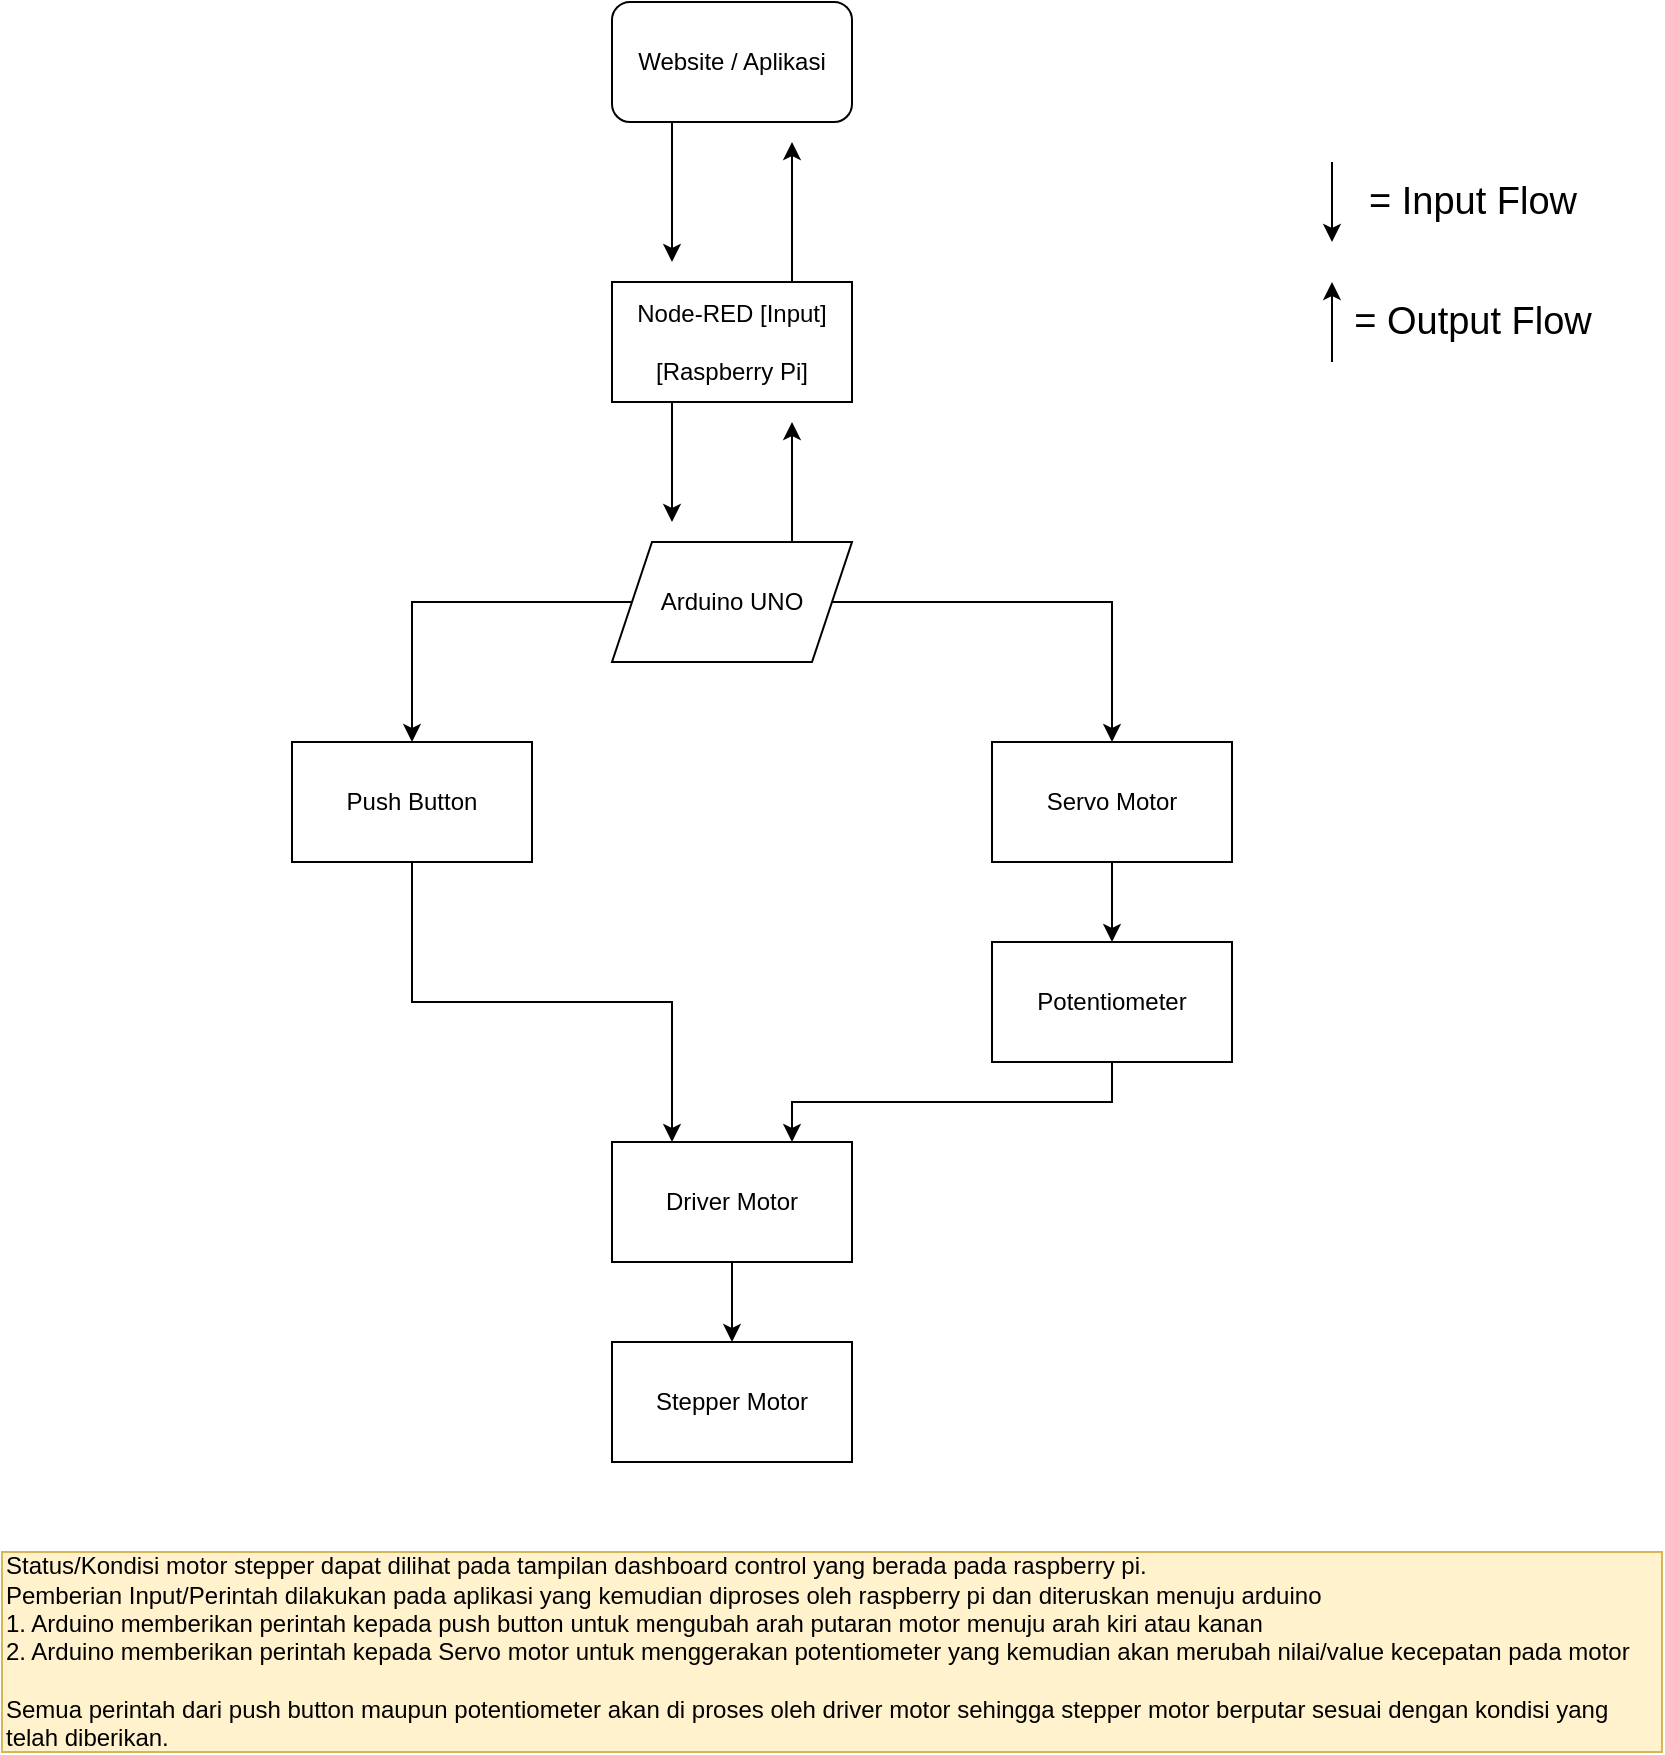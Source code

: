 <mxfile version="15.1.4" type="github">
  <diagram id="zKn1btXUY4NRSkQlBcXw" name="Page-1">
    <mxGraphModel dx="1221" dy="691" grid="1" gridSize="10" guides="1" tooltips="1" connect="1" arrows="1" fold="1" page="1" pageScale="1" pageWidth="850" pageHeight="1100" math="0" shadow="0">
      <root>
        <mxCell id="0" />
        <mxCell id="1" parent="0" />
        <mxCell id="_QcRZ-Q_KwPTVzpmB7S8-20" style="edgeStyle=orthogonalEdgeStyle;rounded=0;orthogonalLoop=1;jettySize=auto;html=1;exitX=0.25;exitY=1;exitDx=0;exitDy=0;" parent="1" source="_QcRZ-Q_KwPTVzpmB7S8-1" edge="1">
          <mxGeometry relative="1" as="geometry">
            <mxPoint x="350" y="340" as="targetPoint" />
          </mxGeometry>
        </mxCell>
        <mxCell id="_QcRZ-Q_KwPTVzpmB7S8-24" style="edgeStyle=orthogonalEdgeStyle;rounded=0;orthogonalLoop=1;jettySize=auto;html=1;exitX=0.75;exitY=0;exitDx=0;exitDy=0;" parent="1" source="_QcRZ-Q_KwPTVzpmB7S8-1" edge="1">
          <mxGeometry relative="1" as="geometry">
            <mxPoint x="410" y="150" as="targetPoint" />
          </mxGeometry>
        </mxCell>
        <mxCell id="_QcRZ-Q_KwPTVzpmB7S8-1" value="Node-RED [Input]&lt;br&gt;&lt;br&gt;[Raspberry Pi]" style="rounded=0;whiteSpace=wrap;html=1;" parent="1" vertex="1">
          <mxGeometry x="320" y="220" width="120" height="60" as="geometry" />
        </mxCell>
        <mxCell id="_QcRZ-Q_KwPTVzpmB7S8-23" style="edgeStyle=orthogonalEdgeStyle;rounded=0;orthogonalLoop=1;jettySize=auto;html=1;exitX=0.25;exitY=1;exitDx=0;exitDy=0;" parent="1" source="_QcRZ-Q_KwPTVzpmB7S8-2" edge="1">
          <mxGeometry relative="1" as="geometry">
            <mxPoint x="350" y="210" as="targetPoint" />
          </mxGeometry>
        </mxCell>
        <mxCell id="_QcRZ-Q_KwPTVzpmB7S8-2" value="Website / Aplikasi" style="rounded=1;whiteSpace=wrap;html=1;" parent="1" vertex="1">
          <mxGeometry x="320" y="80" width="120" height="60" as="geometry" />
        </mxCell>
        <mxCell id="_QcRZ-Q_KwPTVzpmB7S8-17" value="" style="edgeStyle=orthogonalEdgeStyle;rounded=0;orthogonalLoop=1;jettySize=auto;html=1;entryX=0.5;entryY=0;entryDx=0;entryDy=0;" parent="1" source="_QcRZ-Q_KwPTVzpmB7S8-3" target="_QcRZ-Q_KwPTVzpmB7S8-6" edge="1">
          <mxGeometry relative="1" as="geometry" />
        </mxCell>
        <mxCell id="_QcRZ-Q_KwPTVzpmB7S8-18" style="edgeStyle=orthogonalEdgeStyle;rounded=0;orthogonalLoop=1;jettySize=auto;html=1;exitX=1;exitY=0.5;exitDx=0;exitDy=0;" parent="1" source="_QcRZ-Q_KwPTVzpmB7S8-3" target="_QcRZ-Q_KwPTVzpmB7S8-4" edge="1">
          <mxGeometry relative="1" as="geometry" />
        </mxCell>
        <mxCell id="_QcRZ-Q_KwPTVzpmB7S8-19" style="edgeStyle=orthogonalEdgeStyle;rounded=0;orthogonalLoop=1;jettySize=auto;html=1;exitX=0.75;exitY=0;exitDx=0;exitDy=0;" parent="1" source="_QcRZ-Q_KwPTVzpmB7S8-3" edge="1">
          <mxGeometry relative="1" as="geometry">
            <mxPoint x="410" y="290" as="targetPoint" />
          </mxGeometry>
        </mxCell>
        <mxCell id="_QcRZ-Q_KwPTVzpmB7S8-3" value="Arduino UNO" style="shape=parallelogram;perimeter=parallelogramPerimeter;whiteSpace=wrap;html=1;fixedSize=1;rounded=0;" parent="1" vertex="1">
          <mxGeometry x="320" y="350" width="120" height="60" as="geometry" />
        </mxCell>
        <mxCell id="_QcRZ-Q_KwPTVzpmB7S8-25" style="edgeStyle=orthogonalEdgeStyle;rounded=0;orthogonalLoop=1;jettySize=auto;html=1;exitX=0.5;exitY=1;exitDx=0;exitDy=0;entryX=0.5;entryY=0;entryDx=0;entryDy=0;" parent="1" source="_QcRZ-Q_KwPTVzpmB7S8-4" target="_QcRZ-Q_KwPTVzpmB7S8-5" edge="1">
          <mxGeometry relative="1" as="geometry">
            <mxPoint x="570" y="540" as="targetPoint" />
          </mxGeometry>
        </mxCell>
        <mxCell id="_QcRZ-Q_KwPTVzpmB7S8-4" value="Servo Motor" style="rounded=0;whiteSpace=wrap;html=1;" parent="1" vertex="1">
          <mxGeometry x="510" y="450" width="120" height="60" as="geometry" />
        </mxCell>
        <mxCell id="_QcRZ-Q_KwPTVzpmB7S8-26" style="edgeStyle=orthogonalEdgeStyle;rounded=0;orthogonalLoop=1;jettySize=auto;html=1;exitX=0.5;exitY=1;exitDx=0;exitDy=0;entryX=0.75;entryY=0;entryDx=0;entryDy=0;" parent="1" source="_QcRZ-Q_KwPTVzpmB7S8-5" target="_QcRZ-Q_KwPTVzpmB7S8-7" edge="1">
          <mxGeometry relative="1" as="geometry" />
        </mxCell>
        <mxCell id="_QcRZ-Q_KwPTVzpmB7S8-5" value="Potentiometer" style="rounded=0;whiteSpace=wrap;html=1;" parent="1" vertex="1">
          <mxGeometry x="510" y="550" width="120" height="60" as="geometry" />
        </mxCell>
        <mxCell id="_QcRZ-Q_KwPTVzpmB7S8-27" style="edgeStyle=orthogonalEdgeStyle;rounded=0;orthogonalLoop=1;jettySize=auto;html=1;exitX=0.5;exitY=1;exitDx=0;exitDy=0;entryX=0.25;entryY=0;entryDx=0;entryDy=0;" parent="1" source="_QcRZ-Q_KwPTVzpmB7S8-6" target="_QcRZ-Q_KwPTVzpmB7S8-7" edge="1">
          <mxGeometry relative="1" as="geometry" />
        </mxCell>
        <mxCell id="_QcRZ-Q_KwPTVzpmB7S8-6" value="Push Button" style="rounded=0;whiteSpace=wrap;html=1;" parent="1" vertex="1">
          <mxGeometry x="160" y="450" width="120" height="60" as="geometry" />
        </mxCell>
        <mxCell id="_QcRZ-Q_KwPTVzpmB7S8-28" style="edgeStyle=orthogonalEdgeStyle;rounded=0;orthogonalLoop=1;jettySize=auto;html=1;exitX=0.5;exitY=1;exitDx=0;exitDy=0;entryX=0.5;entryY=0;entryDx=0;entryDy=0;" parent="1" source="_QcRZ-Q_KwPTVzpmB7S8-7" target="_QcRZ-Q_KwPTVzpmB7S8-8" edge="1">
          <mxGeometry relative="1" as="geometry" />
        </mxCell>
        <mxCell id="_QcRZ-Q_KwPTVzpmB7S8-7" value="Driver Motor" style="rounded=0;whiteSpace=wrap;html=1;" parent="1" vertex="1">
          <mxGeometry x="320" y="650" width="120" height="60" as="geometry" />
        </mxCell>
        <mxCell id="_QcRZ-Q_KwPTVzpmB7S8-8" value="Stepper Motor" style="rounded=0;whiteSpace=wrap;html=1;" parent="1" vertex="1">
          <mxGeometry x="320" y="750" width="120" height="60" as="geometry" />
        </mxCell>
        <mxCell id="_QcRZ-Q_KwPTVzpmB7S8-30" value="" style="endArrow=classic;html=1;" parent="1" edge="1">
          <mxGeometry width="50" height="50" relative="1" as="geometry">
            <mxPoint x="680" y="160" as="sourcePoint" />
            <mxPoint x="680" y="200" as="targetPoint" />
          </mxGeometry>
        </mxCell>
        <mxCell id="_QcRZ-Q_KwPTVzpmB7S8-31" value="&lt;font style=&quot;font-size: 19px&quot;&gt;= Input Flow&lt;/font&gt;" style="text;html=1;align=center;verticalAlign=middle;resizable=0;points=[];autosize=1;" parent="1" vertex="1">
          <mxGeometry x="690" y="170" width="120" height="20" as="geometry" />
        </mxCell>
        <mxCell id="_QcRZ-Q_KwPTVzpmB7S8-32" value="" style="endArrow=classic;html=1;" parent="1" edge="1">
          <mxGeometry width="50" height="50" relative="1" as="geometry">
            <mxPoint x="680" y="260" as="sourcePoint" />
            <mxPoint x="680" y="220" as="targetPoint" />
          </mxGeometry>
        </mxCell>
        <mxCell id="_QcRZ-Q_KwPTVzpmB7S8-33" value="&lt;font style=&quot;font-size: 19px&quot;&gt;= Output Flow&lt;/font&gt;" style="text;html=1;align=center;verticalAlign=middle;resizable=0;points=[];autosize=1;" parent="1" vertex="1">
          <mxGeometry x="685" y="230" width="130" height="20" as="geometry" />
        </mxCell>
        <mxCell id="CErJr3eCF4j3M--S5c0C-1" value="&lt;div style=&quot;text-align: justify&quot;&gt;Status/Kondisi motor stepper dapat dilihat pada tampilan dashboard control yang berada pada raspberry pi.&lt;/div&gt;&lt;div style=&quot;text-align: justify&quot;&gt;Pemberian Input/Perintah dilakukan pada aplikasi yang kemudian diproses oleh raspberry pi dan diteruskan menuju arduino&lt;br&gt;1. Arduino memberikan perintah kepada push button untuk mengubah arah putaran motor menuju arah kiri atau kanan&lt;br&gt;2. Arduino memberikan perintah kepada Servo motor untuk menggerakan potentiometer yang kemudian akan merubah nilai/value kecepatan pada motor&lt;br&gt;&lt;br&gt;Semua perintah dari push button maupun potentiometer akan di proses oleh driver motor sehingga stepper motor berputar sesuai dengan kondisi yang&lt;/div&gt;&lt;div style=&quot;text-align: justify&quot;&gt;telah diberikan.&amp;nbsp;&lt;/div&gt;" style="text;html=1;align=left;verticalAlign=middle;resizable=0;points=[];autosize=1;fillColor=#fff2cc;strokeColor=#d6b656;" vertex="1" parent="1">
          <mxGeometry x="15" y="855" width="830" height="100" as="geometry" />
        </mxCell>
      </root>
    </mxGraphModel>
  </diagram>
</mxfile>
